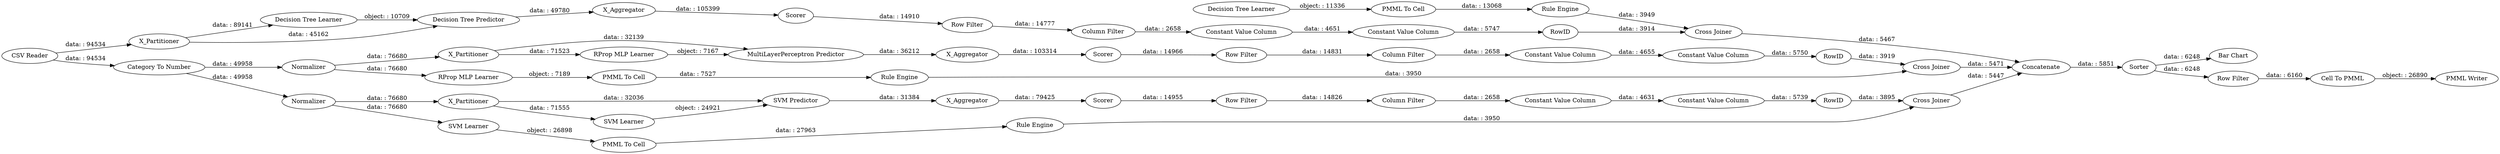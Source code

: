 digraph {
	"-3237603321927445042_2" [label=X_Partitioner]
	"6802224994837658142_292" [label="Constant Value Column"]
	"-3237603321927445042_7" [label=X_Aggregator]
	"-3237603321927445042_32" [label="SVM Predictor"]
	"6802224994837658142_290" [label="Constant Value Column"]
	"391448242661865382_2" [label=X_Partitioner]
	"391448242661865382_7" [label=X_Aggregator]
	"-5129973656180697701_38" [label="Cross Joiner"]
	"-6976827026999736458_22" [label="PMML To Cell"]
	"8164094335453512211_294" [label="Column Filter"]
	"-5129973656180697701_2" [label=X_Partitioner]
	"-3233240602306464616_292" [label="Constant Value Column"]
	"-3233240602306464616_294" [label="Column Filter"]
	"-5129973656180697701_7" [label=X_Aggregator]
	"391448242661865382_39" [label=Normalizer]
	"8164094335453512211_9" [label="Row Filter"]
	"-6976827026999736458_34" [label="Rule Engine"]
	"-3237603321927445042_40" [label=Normalizer]
	"5665539997559172323_52" [label=Sorter]
	"-3712658944285022063_34" [label="Rule Engine"]
	"8164094335453512211_293" [label=RowID]
	"6802224994837658142_293" [label=RowID]
	"391448242661865382_38" [label="Cross Joiner"]
	"-3237603321927445042_31" [label="SVM Learner"]
	"8164094335453512211_292" [label="Constant Value Column"]
	"8164094335453512211_290" [label="Constant Value Column"]
	"-7462479225381391461_34" [label="PMML To Cell"]
	"-5129973656180697701_31" [label="Decision Tree Learner"]
	"-7462479225381391461_35" [label="Rule Engine"]
	"5665539997559172323_54" [label="Cell To PMML"]
	"-3237603321927445042_41" [label=Scorer]
	"6802224994837658142_294" [label="Column Filter"]
	"-5129973656180697701_39" [label=Scorer]
	"5665539997559172323_1" [label="CSV Reader"]
	"5665539997559172323_58" [label="Category To Number"]
	"391448242661865382_32" [label="MultiLayerPerceptron Predictor"]
	"-3233240602306464616_293" [label=RowID]
	"6802224994837658142_9" [label="Row Filter"]
	"391448242661865382_40" [label=Scorer]
	"5665539997559172323_59" [label="Bar Chart"]
	"-3237603321927445042_39" [label="Cross Joiner"]
	"-7462479225381391461_33" [label="SVM Learner"]
	"-3712658944285022063_33" [label="Decision Tree Learner"]
	"5665539997559172323_53" [label="Row Filter"]
	"-3233240602306464616_9" [label="Row Filter"]
	"391448242661865382_31" [label="RProp MLP Learner"]
	"5665539997559172323_60" [label=Concatenate]
	"-6976827026999736458_35" [label="RProp MLP Learner"]
	"5665539997559172323_62" [label="PMML Writer"]
	"-5129973656180697701_32" [label="Decision Tree Predictor"]
	"-3233240602306464616_290" [label="Constant Value Column"]
	"-3712658944285022063_28" [label="PMML To Cell"]
	"8164094335453512211_9" -> "8164094335453512211_294" [label="data: : 14831"]
	"391448242661865382_39" -> "-6976827026999736458_35" [label="data: : 76680"]
	"391448242661865382_2" -> "391448242661865382_31" [label="data: : 71523"]
	"-3237603321927445042_32" -> "-3237603321927445042_7" [label="data: : 31384"]
	"-7462479225381391461_35" -> "-3237603321927445042_39" [label="data: : 3950"]
	"5665539997559172323_58" -> "391448242661865382_39" [label="data: : 49958"]
	"391448242661865382_40" -> "8164094335453512211_9" [label="data: : 14966"]
	"5665539997559172323_1" -> "-5129973656180697701_2" [label="data: : 94534"]
	"5665539997559172323_60" -> "5665539997559172323_52" [label="data: : 5851"]
	"-3237603321927445042_7" -> "-3237603321927445042_41" [label="data: : 79425"]
	"8164094335453512211_293" -> "391448242661865382_38" [label="data: : 3919"]
	"5665539997559172323_58" -> "-3237603321927445042_40" [label="data: : 49958"]
	"-7462479225381391461_33" -> "-7462479225381391461_34" [label="object: : 26898"]
	"5665539997559172323_53" -> "5665539997559172323_54" [label="data: : 6160"]
	"-6976827026999736458_22" -> "-6976827026999736458_34" [label="data: : 7527"]
	"-5129973656180697701_7" -> "-5129973656180697701_39" [label="data: : 105399"]
	"-3233240602306464616_293" -> "-3237603321927445042_39" [label="data: : 3895"]
	"-5129973656180697701_2" -> "-5129973656180697701_31" [label="data: : 89141"]
	"-3712658944285022063_33" -> "-3712658944285022063_28" [label="object: : 11336"]
	"-3712658944285022063_28" -> "-3712658944285022063_34" [label="data: : 13068"]
	"5665539997559172323_1" -> "5665539997559172323_58" [label="data: : 94534"]
	"-3237603321927445042_40" -> "-7462479225381391461_33" [label="data: : 76680"]
	"5665539997559172323_52" -> "5665539997559172323_59" [label="data: : 6248"]
	"6802224994837658142_9" -> "6802224994837658142_294" [label="data: : 14777"]
	"-5129973656180697701_32" -> "-5129973656180697701_7" [label="data: : 49780"]
	"-5129973656180697701_39" -> "6802224994837658142_9" [label="data: : 14910"]
	"6802224994837658142_293" -> "-5129973656180697701_38" [label="data: : 3914"]
	"391448242661865382_7" -> "391448242661865382_40" [label="data: : 103314"]
	"-3237603321927445042_40" -> "-3237603321927445042_2" [label="data: : 76680"]
	"-3233240602306464616_292" -> "-3233240602306464616_293" [label="data: : 5739"]
	"-3233240602306464616_290" -> "-3233240602306464616_292" [label="data: : 4631"]
	"8164094335453512211_294" -> "8164094335453512211_290" [label="data: : 2658"]
	"-7462479225381391461_34" -> "-7462479225381391461_35" [label="data: : 27963"]
	"5665539997559172323_54" -> "5665539997559172323_62" [label="object: : 26890"]
	"6802224994837658142_294" -> "6802224994837658142_290" [label="data: : 2658"]
	"6802224994837658142_292" -> "6802224994837658142_293" [label="data: : 5747"]
	"-5129973656180697701_31" -> "-5129973656180697701_32" [label="object: : 10709"]
	"-3237603321927445042_31" -> "-3237603321927445042_32" [label="object: : 24921"]
	"-6976827026999736458_34" -> "391448242661865382_38" [label="data: : 3950"]
	"-5129973656180697701_38" -> "5665539997559172323_60" [label="data: : 5467"]
	"-3233240602306464616_294" -> "-3233240602306464616_290" [label="data: : 2658"]
	"391448242661865382_39" -> "391448242661865382_2" [label="data: : 76680"]
	"391448242661865382_38" -> "5665539997559172323_60" [label="data: : 5471"]
	"391448242661865382_32" -> "391448242661865382_7" [label="data: : 36212"]
	"-5129973656180697701_2" -> "-5129973656180697701_32" [label="data: : 45162"]
	"391448242661865382_31" -> "391448242661865382_32" [label="object: : 7167"]
	"6802224994837658142_290" -> "6802224994837658142_292" [label="data: : 4651"]
	"-3237603321927445042_39" -> "5665539997559172323_60" [label="data: : 5447"]
	"5665539997559172323_52" -> "5665539997559172323_53" [label="data: : 6248"]
	"-6976827026999736458_35" -> "-6976827026999736458_22" [label="object: : 7189"]
	"-3237603321927445042_41" -> "-3233240602306464616_9" [label="data: : 14955"]
	"8164094335453512211_290" -> "8164094335453512211_292" [label="data: : 4655"]
	"-3237603321927445042_2" -> "-3237603321927445042_31" [label="data: : 71555"]
	"8164094335453512211_292" -> "8164094335453512211_293" [label="data: : 5750"]
	"391448242661865382_2" -> "391448242661865382_32" [label="data: : 32139"]
	"-3712658944285022063_34" -> "-5129973656180697701_38" [label="data: : 3949"]
	"-3237603321927445042_2" -> "-3237603321927445042_32" [label="data: : 32036"]
	"-3233240602306464616_9" -> "-3233240602306464616_294" [label="data: : 14826"]
	rankdir=LR
}
